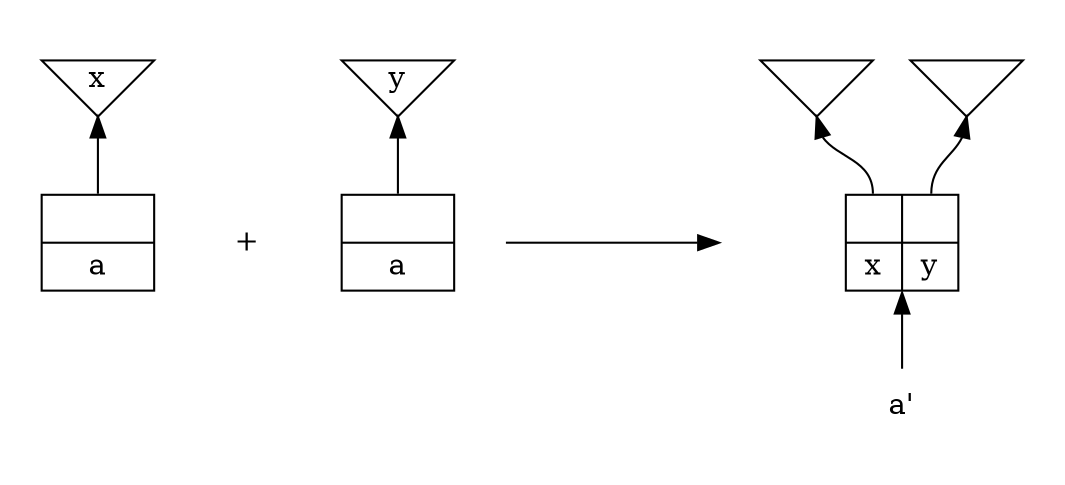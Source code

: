 digraph "" {
    graph[dpi="60";compound="true"];

    subgraph clusterA {
        label="";
        color="invis";
        {   rank="same";
            node[shape="invtriangle";margin="0.01,0.01"];
            A_u1[label="x"];
        }

        A_left[shape="record";label="{<a> | a}"];

        {   edge[dir="back"];
            A_u1:s -> A_left:a:n;
        }
    }

    subgraph AB {
        temp0[color="invis";shape="point";label=""];
        temp1[shape="none";label="+"];
        temp0 -> temp1[style="invisible";dir="none"];
    }

    subgraph clusterB {
        label="";
        color="invis";
        {   rank="same";
            node[shape="invtriangle";margin="0.01,0.01"];
            A_w1[label="y"];
        }

        A_right[shape="record";label="{<a> | a}"];

        {   edge[dir="back"];
            A_w1:s -> A_right:a:n;
        }
    }

    subgraph BC {
        node[color="invis";shape="point"];
        temp2a;
        {   rank="same";
            temp2b;
            temp2c;
        }

        temp2a -> temp2b[style="invisible";dir="none"];
        temp2a -> temp2c[style="invisible";dir="none"];
        temp2b -> temp2c[constraint="false";label="wwwwwww";fontcolor="invis"];
    }

    subgraph clusterC {
        label="";
        color="invis";
        {   rank="same";
            node[shape="invtriangle";margin="0.01,0.01"];
            A_u2[label=""];
            A_v2[label=""];
        }

        A_result[shape="record";label="{<x> | x} | {<y> | y}"];

        A_ap[label="a'";shape="none"];

        {   edge[dir="back"];
            A_u2:s -> A_result:x:n;
            A_v2:s -> A_result:y:n;
            A_result:s -> A_ap:n;
        }
    }
}

